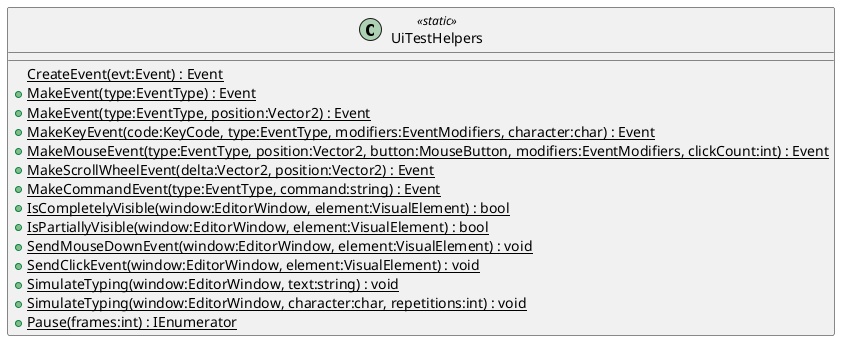 @startuml
class UiTestHelpers <<static>> {
    {static} CreateEvent(evt:Event) : Event
    + {static} MakeEvent(type:EventType) : Event
    + {static} MakeEvent(type:EventType, position:Vector2) : Event
    + {static} MakeKeyEvent(code:KeyCode, type:EventType, modifiers:EventModifiers, character:char) : Event
    + {static} MakeMouseEvent(type:EventType, position:Vector2, button:MouseButton, modifiers:EventModifiers, clickCount:int) : Event
    + {static} MakeScrollWheelEvent(delta:Vector2, position:Vector2) : Event
    + {static} MakeCommandEvent(type:EventType, command:string) : Event
    + {static} IsCompletelyVisible(window:EditorWindow, element:VisualElement) : bool
    + {static} IsPartiallyVisible(window:EditorWindow, element:VisualElement) : bool
    + {static} SendMouseDownEvent(window:EditorWindow, element:VisualElement) : void
    + {static} SendClickEvent(window:EditorWindow, element:VisualElement) : void
    + {static} SimulateTyping(window:EditorWindow, text:string) : void
    + {static} SimulateTyping(window:EditorWindow, character:char, repetitions:int) : void
    + {static} Pause(frames:int) : IEnumerator
}
@enduml
